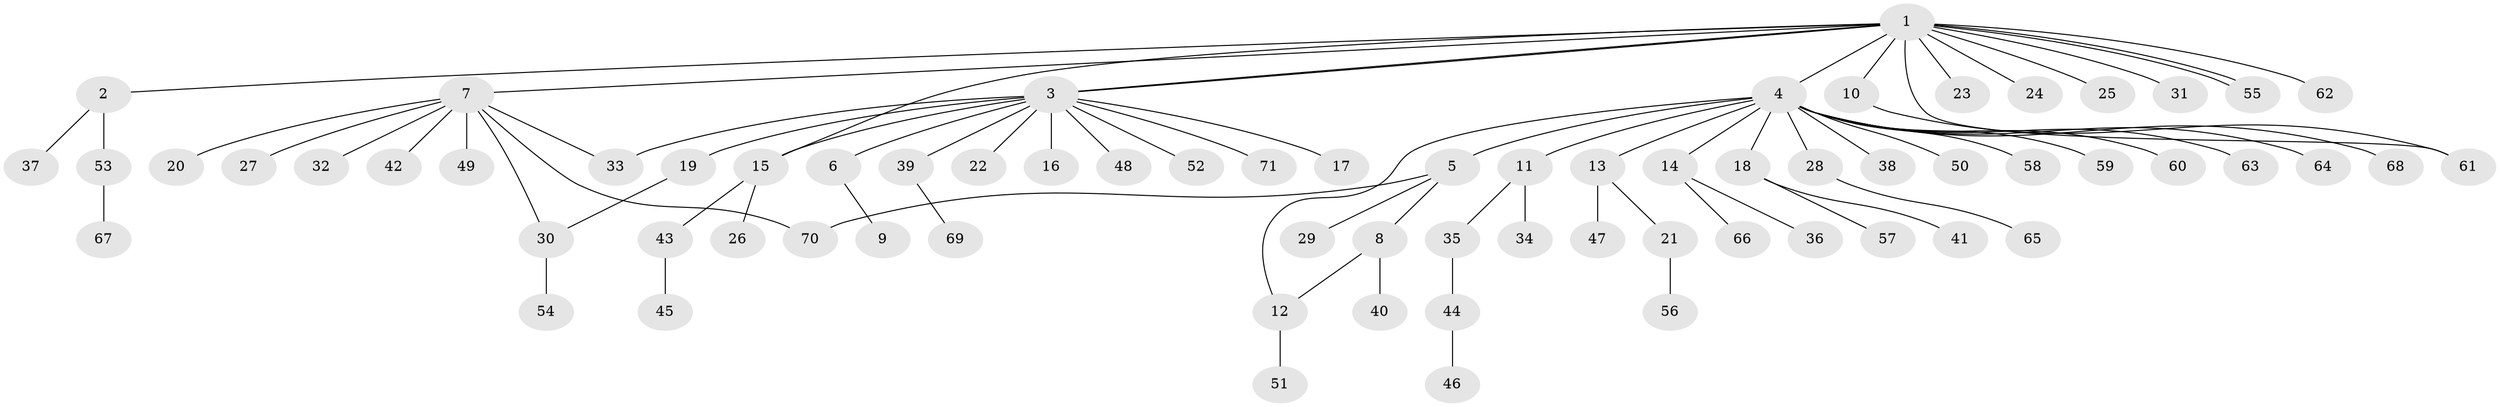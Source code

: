 // coarse degree distribution, {21: 0.018867924528301886, 3: 0.05660377358490566, 12: 0.018867924528301886, 15: 0.018867924528301886, 4: 0.018867924528301886, 1: 0.660377358490566, 2: 0.20754716981132076}
// Generated by graph-tools (version 1.1) at 2025/51/02/27/25 19:51:57]
// undirected, 71 vertices, 78 edges
graph export_dot {
graph [start="1"]
  node [color=gray90,style=filled];
  1;
  2;
  3;
  4;
  5;
  6;
  7;
  8;
  9;
  10;
  11;
  12;
  13;
  14;
  15;
  16;
  17;
  18;
  19;
  20;
  21;
  22;
  23;
  24;
  25;
  26;
  27;
  28;
  29;
  30;
  31;
  32;
  33;
  34;
  35;
  36;
  37;
  38;
  39;
  40;
  41;
  42;
  43;
  44;
  45;
  46;
  47;
  48;
  49;
  50;
  51;
  52;
  53;
  54;
  55;
  56;
  57;
  58;
  59;
  60;
  61;
  62;
  63;
  64;
  65;
  66;
  67;
  68;
  69;
  70;
  71;
  1 -- 2;
  1 -- 3;
  1 -- 3;
  1 -- 4;
  1 -- 7;
  1 -- 10;
  1 -- 15;
  1 -- 23;
  1 -- 24;
  1 -- 25;
  1 -- 31;
  1 -- 55;
  1 -- 55;
  1 -- 61;
  1 -- 62;
  2 -- 37;
  2 -- 53;
  3 -- 6;
  3 -- 15;
  3 -- 16;
  3 -- 17;
  3 -- 19;
  3 -- 22;
  3 -- 33;
  3 -- 39;
  3 -- 48;
  3 -- 52;
  3 -- 71;
  4 -- 5;
  4 -- 11;
  4 -- 12;
  4 -- 13;
  4 -- 14;
  4 -- 18;
  4 -- 28;
  4 -- 38;
  4 -- 50;
  4 -- 58;
  4 -- 59;
  4 -- 60;
  4 -- 63;
  4 -- 64;
  4 -- 68;
  5 -- 8;
  5 -- 29;
  5 -- 70;
  6 -- 9;
  7 -- 20;
  7 -- 27;
  7 -- 30;
  7 -- 32;
  7 -- 33;
  7 -- 42;
  7 -- 49;
  7 -- 70;
  8 -- 12;
  8 -- 40;
  10 -- 61;
  11 -- 34;
  11 -- 35;
  12 -- 51;
  13 -- 21;
  13 -- 47;
  14 -- 36;
  14 -- 66;
  15 -- 26;
  15 -- 43;
  18 -- 41;
  18 -- 57;
  19 -- 30;
  21 -- 56;
  28 -- 65;
  30 -- 54;
  35 -- 44;
  39 -- 69;
  43 -- 45;
  44 -- 46;
  53 -- 67;
}
